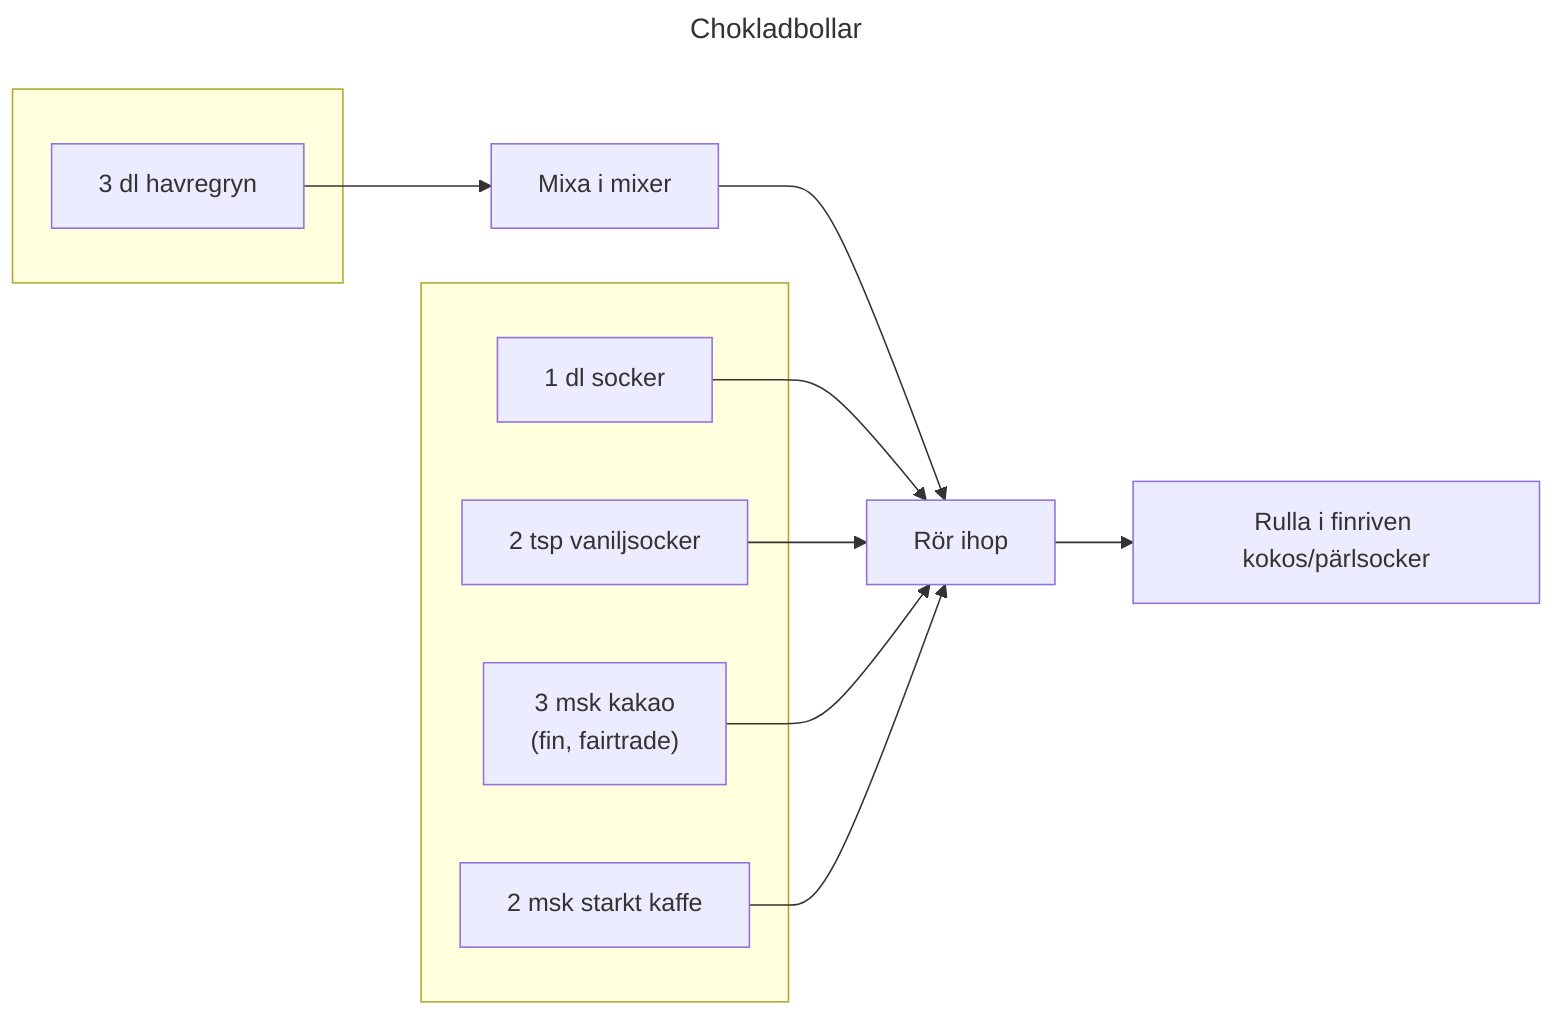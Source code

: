 ---
title: Chokladbollar
---

flowchart LR

subgraph " "
    direction LR
   A["3 dl havregryn"]
end

subgraph " "

    B[1 dl socker]
    C[2 tsp vaniljsocker]
    D["3 msk kakao \n (fin, fairtrade)" ]
    E["2 msk starkt kaffe" ]
end

A --> Step3["Mixa i mixer"]


Step3 --> Step1["Rör ihop"]
B --> Step1
C --> Step1
D --> Step1
E --> Step1


Step1 --> Step2["Rulla i finriven kokos/pärlsocker"]